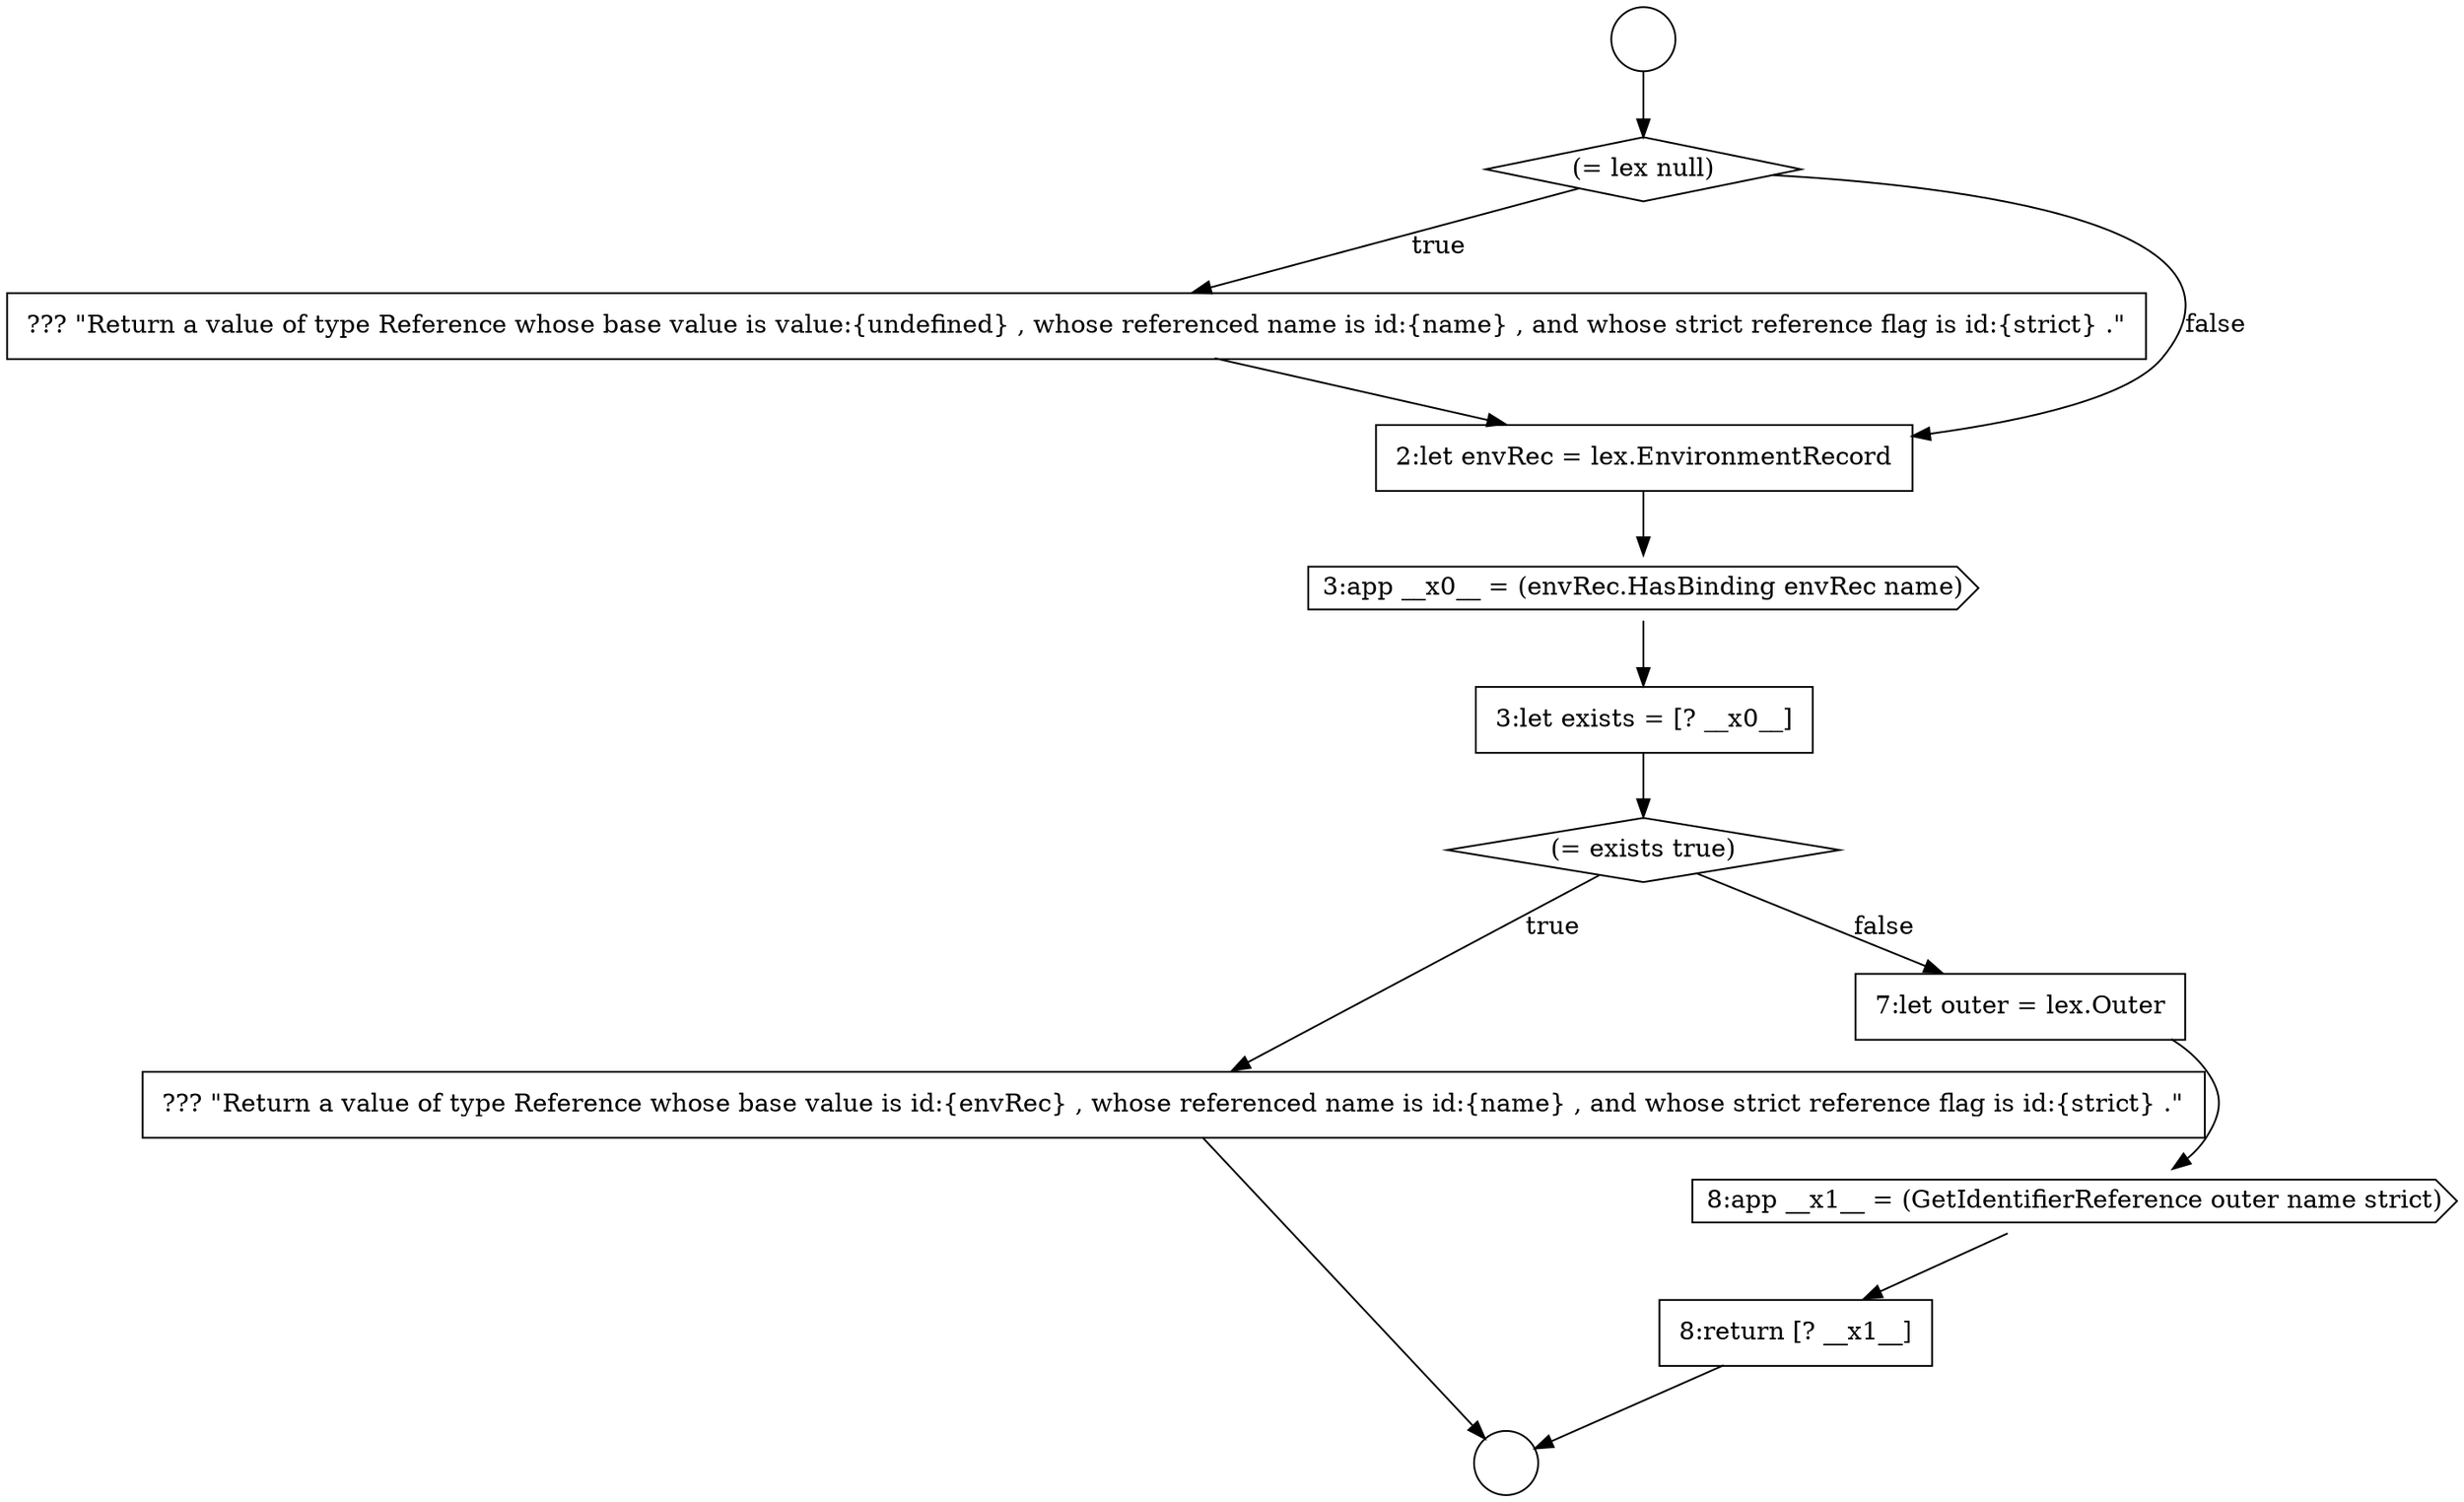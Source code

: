 digraph {
  node1354 [shape=none, margin=0, label=<<font color="black">
    <table border="0" cellborder="1" cellspacing="0" cellpadding="10">
      <tr><td align="left">??? &quot;Return a value of type Reference whose base value is value:{undefined} , whose referenced name is id:{name} , and whose strict reference flag is id:{strict} .&quot;</td></tr>
    </table>
  </font>> color="black" fillcolor="white" style=filled]
  node1359 [shape=none, margin=0, label=<<font color="black">
    <table border="0" cellborder="1" cellspacing="0" cellpadding="10">
      <tr><td align="left">??? &quot;Return a value of type Reference whose base value is id:{envRec} , whose referenced name is id:{name} , and whose strict reference flag is id:{strict} .&quot;</td></tr>
    </table>
  </font>> color="black" fillcolor="white" style=filled]
  node1362 [shape=none, margin=0, label=<<font color="black">
    <table border="0" cellborder="1" cellspacing="0" cellpadding="10">
      <tr><td align="left">8:return [? __x1__]</td></tr>
    </table>
  </font>> color="black" fillcolor="white" style=filled]
  node1351 [shape=circle label=" " color="black" fillcolor="white" style=filled]
  node1355 [shape=none, margin=0, label=<<font color="black">
    <table border="0" cellborder="1" cellspacing="0" cellpadding="10">
      <tr><td align="left">2:let envRec = lex.EnvironmentRecord</td></tr>
    </table>
  </font>> color="black" fillcolor="white" style=filled]
  node1360 [shape=none, margin=0, label=<<font color="black">
    <table border="0" cellborder="1" cellspacing="0" cellpadding="10">
      <tr><td align="left">7:let outer = lex.Outer</td></tr>
    </table>
  </font>> color="black" fillcolor="white" style=filled]
  node1361 [shape=cds, label=<<font color="black">8:app __x1__ = (GetIdentifierReference outer name strict)</font>> color="black" fillcolor="white" style=filled]
  node1356 [shape=cds, label=<<font color="black">3:app __x0__ = (envRec.HasBinding envRec name)</font>> color="black" fillcolor="white" style=filled]
  node1358 [shape=diamond, label=<<font color="black">(= exists true)</font>> color="black" fillcolor="white" style=filled]
  node1353 [shape=diamond, label=<<font color="black">(= lex null)</font>> color="black" fillcolor="white" style=filled]
  node1352 [shape=circle label=" " color="black" fillcolor="white" style=filled]
  node1357 [shape=none, margin=0, label=<<font color="black">
    <table border="0" cellborder="1" cellspacing="0" cellpadding="10">
      <tr><td align="left">3:let exists = [? __x0__]</td></tr>
    </table>
  </font>> color="black" fillcolor="white" style=filled]
  node1354 -> node1355 [ color="black"]
  node1361 -> node1362 [ color="black"]
  node1362 -> node1352 [ color="black"]
  node1353 -> node1354 [label=<<font color="black">true</font>> color="black"]
  node1353 -> node1355 [label=<<font color="black">false</font>> color="black"]
  node1351 -> node1353 [ color="black"]
  node1358 -> node1359 [label=<<font color="black">true</font>> color="black"]
  node1358 -> node1360 [label=<<font color="black">false</font>> color="black"]
  node1356 -> node1357 [ color="black"]
  node1359 -> node1352 [ color="black"]
  node1355 -> node1356 [ color="black"]
  node1357 -> node1358 [ color="black"]
  node1360 -> node1361 [ color="black"]
}
